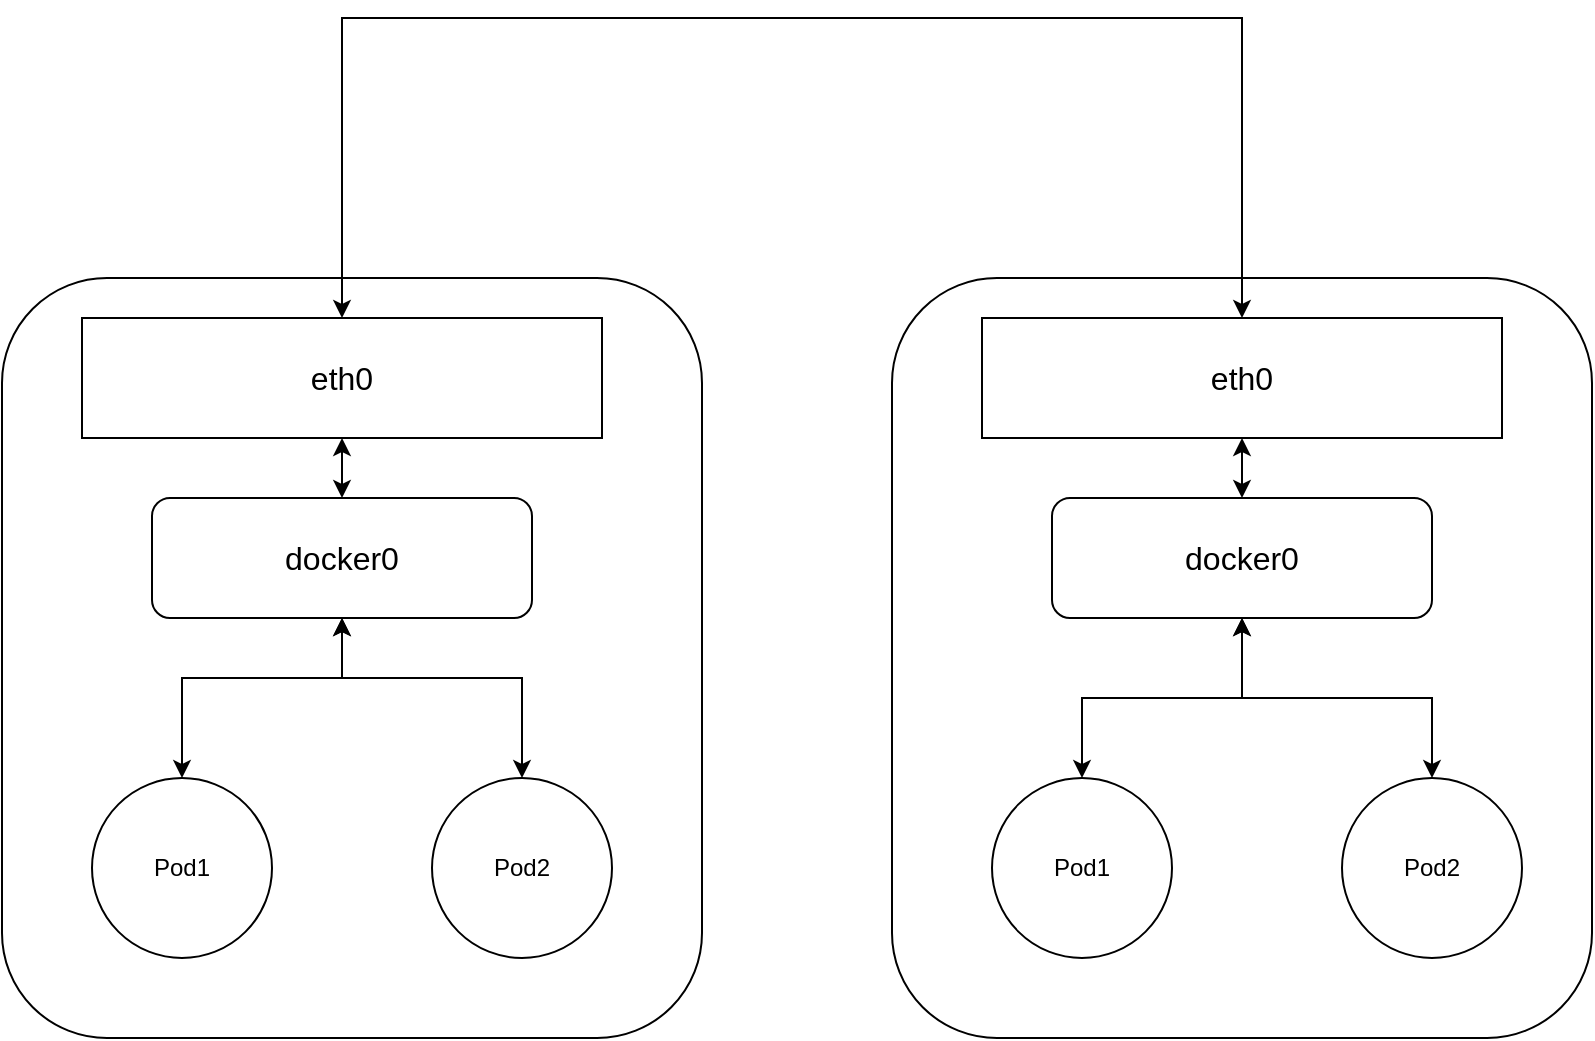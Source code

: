 <mxfile version="22.0.8" type="github">
  <diagram name="第 1 页" id="MDa1F14L48yZZPxCSAgg">
    <mxGraphModel dx="956" dy="577" grid="1" gridSize="10" guides="1" tooltips="1" connect="1" arrows="1" fold="1" page="1" pageScale="1" pageWidth="827" pageHeight="1169" math="0" shadow="0">
      <root>
        <mxCell id="0" />
        <mxCell id="1" parent="0" />
        <mxCell id="3itj26pfV0IaCJU3jLA4-1" value="" style="rounded=1;whiteSpace=wrap;html=1;" vertex="1" parent="1">
          <mxGeometry x="30" y="170" width="350" height="380" as="geometry" />
        </mxCell>
        <mxCell id="3itj26pfV0IaCJU3jLA4-3" value="docker0" style="rounded=1;whiteSpace=wrap;html=1;fontSize=16;" vertex="1" parent="1">
          <mxGeometry x="105" y="280" width="190" height="60" as="geometry" />
        </mxCell>
        <mxCell id="3itj26pfV0IaCJU3jLA4-4" value="Pod1" style="ellipse;whiteSpace=wrap;html=1;aspect=fixed;" vertex="1" parent="1">
          <mxGeometry x="75" y="420" width="90" height="90" as="geometry" />
        </mxCell>
        <mxCell id="3itj26pfV0IaCJU3jLA4-5" value="Pod2" style="ellipse;whiteSpace=wrap;html=1;aspect=fixed;" vertex="1" parent="1">
          <mxGeometry x="245" y="420" width="90" height="90" as="geometry" />
        </mxCell>
        <mxCell id="3itj26pfV0IaCJU3jLA4-9" value="eth0" style="rounded=0;whiteSpace=wrap;html=1;fontSize=16;" vertex="1" parent="1">
          <mxGeometry x="70" y="190" width="260" height="60" as="geometry" />
        </mxCell>
        <mxCell id="3itj26pfV0IaCJU3jLA4-11" value="" style="rounded=1;whiteSpace=wrap;html=1;" vertex="1" parent="1">
          <mxGeometry x="475" y="170" width="350" height="380" as="geometry" />
        </mxCell>
        <mxCell id="3itj26pfV0IaCJU3jLA4-12" value="docker0" style="rounded=1;whiteSpace=wrap;html=1;fontSize=16;" vertex="1" parent="1">
          <mxGeometry x="555" y="280" width="190" height="60" as="geometry" />
        </mxCell>
        <mxCell id="3itj26pfV0IaCJU3jLA4-13" value="Pod1" style="ellipse;whiteSpace=wrap;html=1;aspect=fixed;" vertex="1" parent="1">
          <mxGeometry x="525" y="420" width="90" height="90" as="geometry" />
        </mxCell>
        <mxCell id="3itj26pfV0IaCJU3jLA4-14" value="Pod2" style="ellipse;whiteSpace=wrap;html=1;aspect=fixed;" vertex="1" parent="1">
          <mxGeometry x="700" y="420" width="90" height="90" as="geometry" />
        </mxCell>
        <mxCell id="3itj26pfV0IaCJU3jLA4-17" value="eth0" style="rounded=0;whiteSpace=wrap;html=1;fontSize=16;" vertex="1" parent="1">
          <mxGeometry x="520" y="190" width="260" height="60" as="geometry" />
        </mxCell>
        <mxCell id="3itj26pfV0IaCJU3jLA4-18" value="" style="endArrow=classic;startArrow=classic;html=1;rounded=0;entryX=0.5;entryY=0;entryDx=0;entryDy=0;exitX=0.5;exitY=0;exitDx=0;exitDy=0;" edge="1" parent="1" source="3itj26pfV0IaCJU3jLA4-9" target="3itj26pfV0IaCJU3jLA4-17">
          <mxGeometry width="50" height="50" relative="1" as="geometry">
            <mxPoint x="155" y="40" as="sourcePoint" />
            <mxPoint x="695" y="40" as="targetPoint" />
            <Array as="points">
              <mxPoint x="200" y="40" />
              <mxPoint x="425" y="40" />
              <mxPoint x="650" y="40" />
            </Array>
          </mxGeometry>
        </mxCell>
        <mxCell id="3itj26pfV0IaCJU3jLA4-20" value="" style="endArrow=classic;startArrow=classic;html=1;rounded=0;entryX=0.5;entryY=1;entryDx=0;entryDy=0;exitX=0.5;exitY=0;exitDx=0;exitDy=0;" edge="1" parent="1" source="3itj26pfV0IaCJU3jLA4-3" target="3itj26pfV0IaCJU3jLA4-9">
          <mxGeometry width="50" height="50" relative="1" as="geometry">
            <mxPoint x="170" y="300" as="sourcePoint" />
            <mxPoint x="220" y="250" as="targetPoint" />
          </mxGeometry>
        </mxCell>
        <mxCell id="3itj26pfV0IaCJU3jLA4-22" value="" style="endArrow=classic;startArrow=classic;html=1;rounded=0;entryX=0.5;entryY=1;entryDx=0;entryDy=0;exitX=0.5;exitY=0;exitDx=0;exitDy=0;" edge="1" parent="1" source="3itj26pfV0IaCJU3jLA4-12" target="3itj26pfV0IaCJU3jLA4-17">
          <mxGeometry width="50" height="50" relative="1" as="geometry">
            <mxPoint x="390" y="330" as="sourcePoint" />
            <mxPoint x="440" y="280" as="targetPoint" />
          </mxGeometry>
        </mxCell>
        <mxCell id="3itj26pfV0IaCJU3jLA4-24" value="" style="endArrow=classic;startArrow=classic;html=1;rounded=0;entryX=0.5;entryY=1;entryDx=0;entryDy=0;" edge="1" parent="1" target="3itj26pfV0IaCJU3jLA4-3">
          <mxGeometry width="50" height="50" relative="1" as="geometry">
            <mxPoint x="120" y="420" as="sourcePoint" />
            <mxPoint x="170" y="370" as="targetPoint" />
            <Array as="points">
              <mxPoint x="120" y="370" />
              <mxPoint x="200" y="370" />
            </Array>
          </mxGeometry>
        </mxCell>
        <mxCell id="3itj26pfV0IaCJU3jLA4-25" value="" style="endArrow=classic;startArrow=classic;html=1;rounded=0;entryX=0.5;entryY=1;entryDx=0;entryDy=0;exitX=0.5;exitY=0;exitDx=0;exitDy=0;horizontal=0;" edge="1" parent="1" source="3itj26pfV0IaCJU3jLA4-5" target="3itj26pfV0IaCJU3jLA4-3">
          <mxGeometry width="50" height="50" relative="1" as="geometry">
            <mxPoint x="210" y="420" as="sourcePoint" />
            <mxPoint x="260" y="370" as="targetPoint" />
            <Array as="points">
              <mxPoint x="290" y="370" />
              <mxPoint x="200" y="370" />
            </Array>
          </mxGeometry>
        </mxCell>
        <mxCell id="3itj26pfV0IaCJU3jLA4-26" value="" style="endArrow=classic;startArrow=classic;html=1;rounded=0;entryX=0.5;entryY=1;entryDx=0;entryDy=0;exitX=0.5;exitY=0;exitDx=0;exitDy=0;horizontal=0;" edge="1" parent="1" source="3itj26pfV0IaCJU3jLA4-13" target="3itj26pfV0IaCJU3jLA4-12">
          <mxGeometry width="50" height="50" relative="1" as="geometry">
            <mxPoint x="580" y="420" as="sourcePoint" />
            <mxPoint x="630" y="370" as="targetPoint" />
            <Array as="points">
              <mxPoint x="570" y="380" />
              <mxPoint x="650" y="380" />
            </Array>
          </mxGeometry>
        </mxCell>
        <mxCell id="3itj26pfV0IaCJU3jLA4-27" value="" style="endArrow=classic;startArrow=classic;html=1;rounded=0;entryX=0.5;entryY=1;entryDx=0;entryDy=0;exitX=0.5;exitY=0;exitDx=0;exitDy=0;" edge="1" parent="1" source="3itj26pfV0IaCJU3jLA4-14" target="3itj26pfV0IaCJU3jLA4-12">
          <mxGeometry width="50" height="50" relative="1" as="geometry">
            <mxPoint x="390" y="430" as="sourcePoint" />
            <mxPoint x="440" y="480" as="targetPoint" />
            <Array as="points">
              <mxPoint x="745" y="380" />
              <mxPoint x="650" y="380" />
            </Array>
          </mxGeometry>
        </mxCell>
      </root>
    </mxGraphModel>
  </diagram>
</mxfile>
